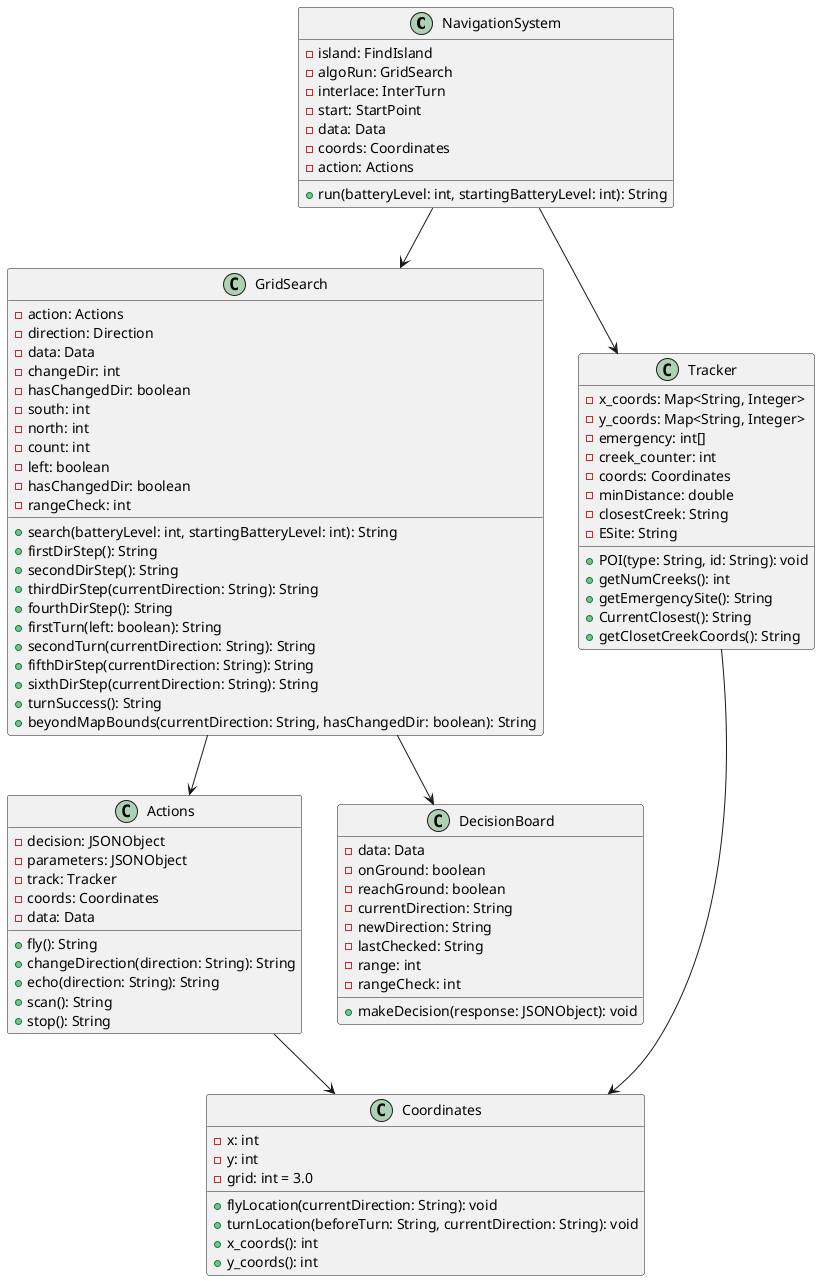@startuml

    class NavigationSystem {
        -island: FindIsland
        -algoRun: GridSearch
        -interlace: InterTurn
        -start: StartPoint
        -data: Data
        -coords: Coordinates
        -action: Actions

        +run(batteryLevel: int, startingBatteryLevel: int): String
    }

    class Actions {
        -decision: JSONObject
        -parameters: JSONObject
        -track: Tracker
        -coords: Coordinates
        -data: Data
        +fly(): String
        +changeDirection(direction: String): String
        +echo(direction: String): String
        +scan(): String
        +stop(): String
    }

    class DecisionBoard{
        -data: Data
        -onGround: boolean
        -reachGround: boolean
        -currentDirection: String
        -newDirection: String
        -lastChecked: String
        -range: int
        -rangeCheck: int
        +makeDecision(response: JSONObject): void
    }

    class GridSearch {
        - action: Actions
        - direction: Direction
        - data: Data
        - changeDir: int
        - hasChangedDir: boolean
        - south: int
        - north: int
        - count: int
        - left: boolean
        - hasChangedDir: boolean
        - rangeCheck: int
        + search(batteryLevel: int, startingBatteryLevel: int): String
        + firstDirStep(): String
        + secondDirStep(): String
        + thirdDirStep(currentDirection: String): String
        + fourthDirStep(): String
        + firstTurn(left: boolean): String
        + secondTurn(currentDirection: String): String
        + fifthDirStep(currentDirection: String): String
        + sixthDirStep(currentDirection: String): String
        + turnSuccess(): String
        + beyondMapBounds(currentDirection: String, hasChangedDir: boolean): String
    }

    class Tracker{
        -x_coords: Map<String, Integer>
        -y_coords: Map<String, Integer>
        -emergency: int[]
        -creek_counter: int
        -coords: Coordinates
        -minDistance: double
        -closestCreek: String
        -ESite: String
        +POI(type: String, id: String): void
        +getNumCreeks(): int
        +getEmergencySite(): String
        +CurrentClosest(): String
        +getClosetCreekCoords(): String
    }

    class Coordinates{
        -x: int
        -y: int 
        -grid: int = 3.0
        +flyLocation(currentDirection: String): void
        +turnLocation(beforeTurn: String, currentDirection: String): void
        +x_coords(): int
        +y_coords(): int
    }


    NavigationSystem --> GridSearch
    NavigationSystem --> Tracker

    GridSearch --> DecisionBoard
    GridSearch --> Actions
    Tracker --> Coordinates
    Actions --> Coordinates 

@enduml